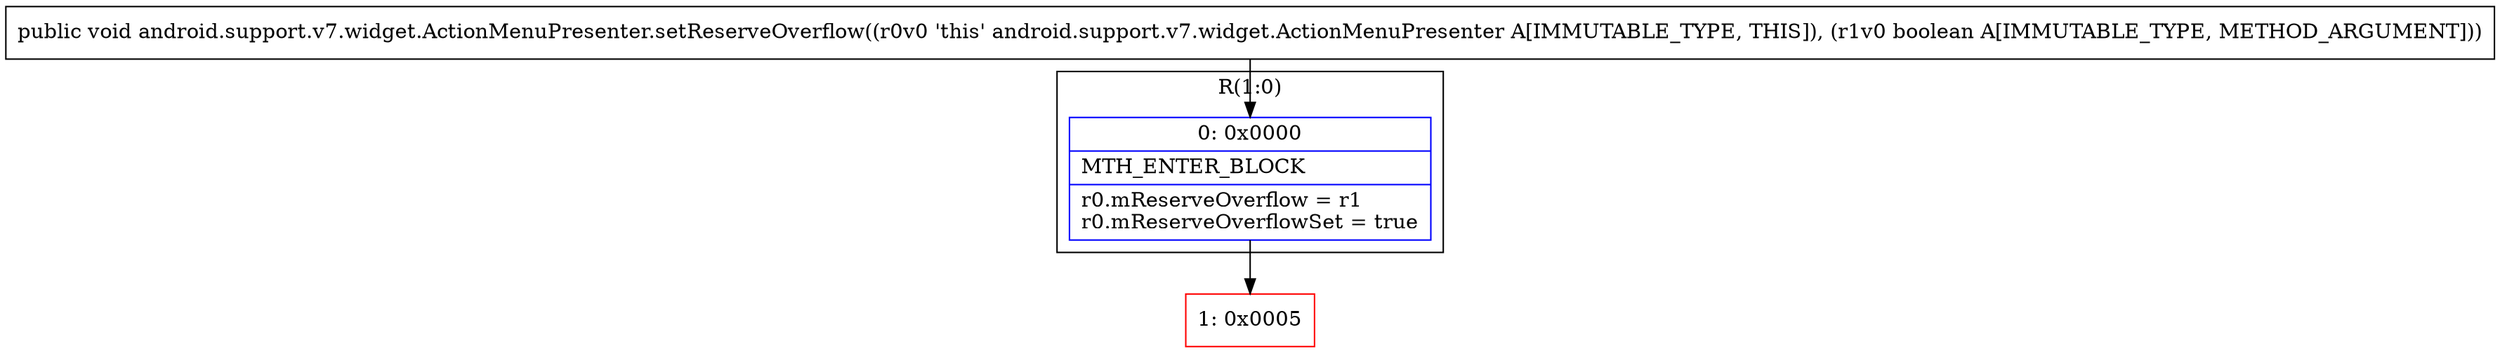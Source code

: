digraph "CFG forandroid.support.v7.widget.ActionMenuPresenter.setReserveOverflow(Z)V" {
subgraph cluster_Region_997141470 {
label = "R(1:0)";
node [shape=record,color=blue];
Node_0 [shape=record,label="{0\:\ 0x0000|MTH_ENTER_BLOCK\l|r0.mReserveOverflow = r1\lr0.mReserveOverflowSet = true\l}"];
}
Node_1 [shape=record,color=red,label="{1\:\ 0x0005}"];
MethodNode[shape=record,label="{public void android.support.v7.widget.ActionMenuPresenter.setReserveOverflow((r0v0 'this' android.support.v7.widget.ActionMenuPresenter A[IMMUTABLE_TYPE, THIS]), (r1v0 boolean A[IMMUTABLE_TYPE, METHOD_ARGUMENT])) }"];
MethodNode -> Node_0;
Node_0 -> Node_1;
}

